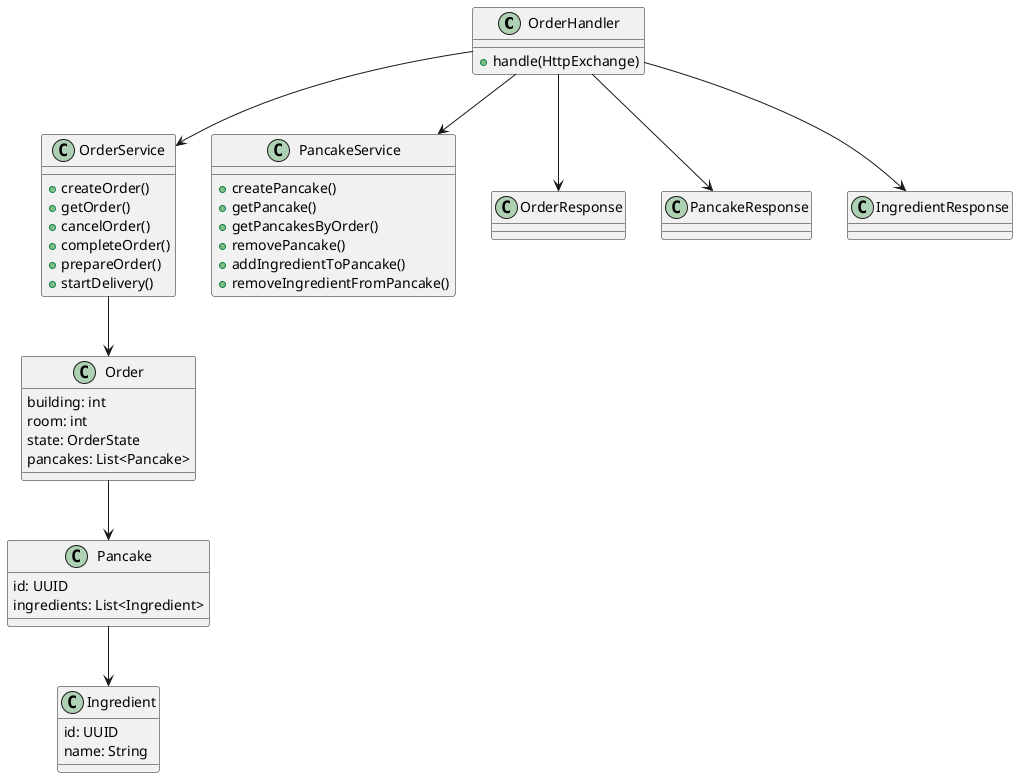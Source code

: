 @startuml
class OrderHandler {
  +handle(HttpExchange)
}
class OrderService {
  +createOrder()
  +getOrder()
  +cancelOrder()
  +completeOrder()
  +prepareOrder()
  +startDelivery()
}
class PancakeService {
  +createPancake()
  +getPancake()
  +getPancakesByOrder()
  +removePancake()
  +addIngredientToPancake()
  +removeIngredientFromPancake()
}
class Order {
  building: int
  room: int
  state: OrderState
  pancakes: List<Pancake>
}
class Pancake {
  id: UUID
  ingredients: List<Ingredient>
}
class Ingredient {
  id: UUID
  name: String
}
class OrderResponse
class PancakeResponse
class IngredientResponse

OrderHandler --> OrderService
OrderHandler --> PancakeService
OrderService --> Order
Order --> Pancake
Pancake --> Ingredient
OrderHandler --> OrderResponse
OrderHandler --> PancakeResponse
OrderHandler --> IngredientResponse
@enduml

